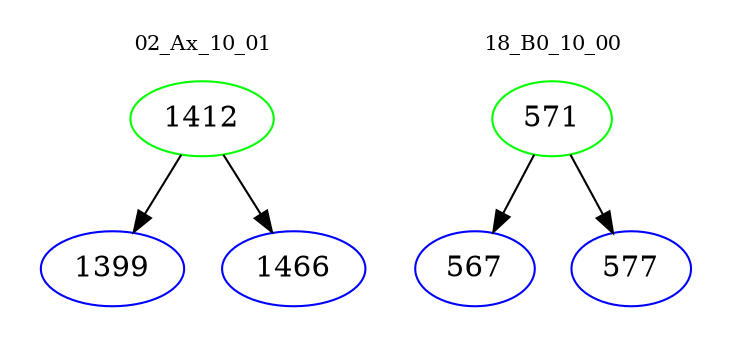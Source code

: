 digraph{
subgraph cluster_0 {
color = white
label = "02_Ax_10_01";
fontsize=10;
T0_1412 [label="1412", color="green"]
T0_1412 -> T0_1399 [color="black"]
T0_1399 [label="1399", color="blue"]
T0_1412 -> T0_1466 [color="black"]
T0_1466 [label="1466", color="blue"]
}
subgraph cluster_1 {
color = white
label = "18_B0_10_00";
fontsize=10;
T1_571 [label="571", color="green"]
T1_571 -> T1_567 [color="black"]
T1_567 [label="567", color="blue"]
T1_571 -> T1_577 [color="black"]
T1_577 [label="577", color="blue"]
}
}
